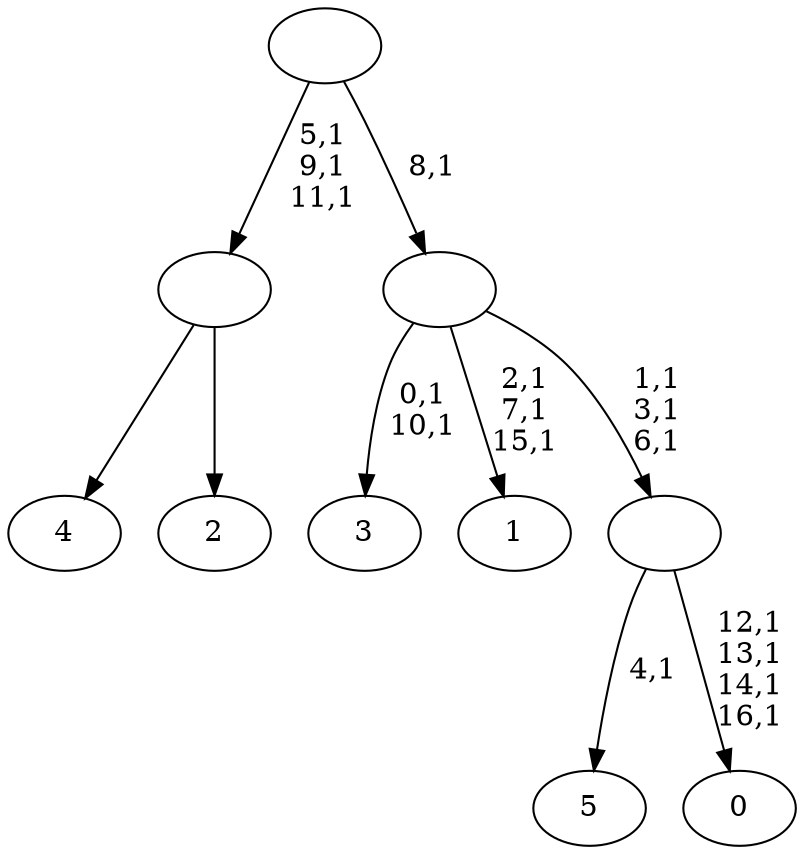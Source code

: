 digraph T {
	23 [label="5"]
	21 [label="4"]
	20 [label="3"]
	17 [label="2"]
	16 [label=""]
	13 [label="1"]
	9 [label="0"]
	4 [label=""]
	1 [label=""]
	0 [label=""]
	16 -> 21 [label=""]
	16 -> 17 [label=""]
	4 -> 9 [label="12,1\n13,1\n14,1\n16,1"]
	4 -> 23 [label="4,1"]
	1 -> 4 [label="1,1\n3,1\n6,1"]
	1 -> 13 [label="2,1\n7,1\n15,1"]
	1 -> 20 [label="0,1\n10,1"]
	0 -> 16 [label="5,1\n9,1\n11,1"]
	0 -> 1 [label="8,1"]
}
